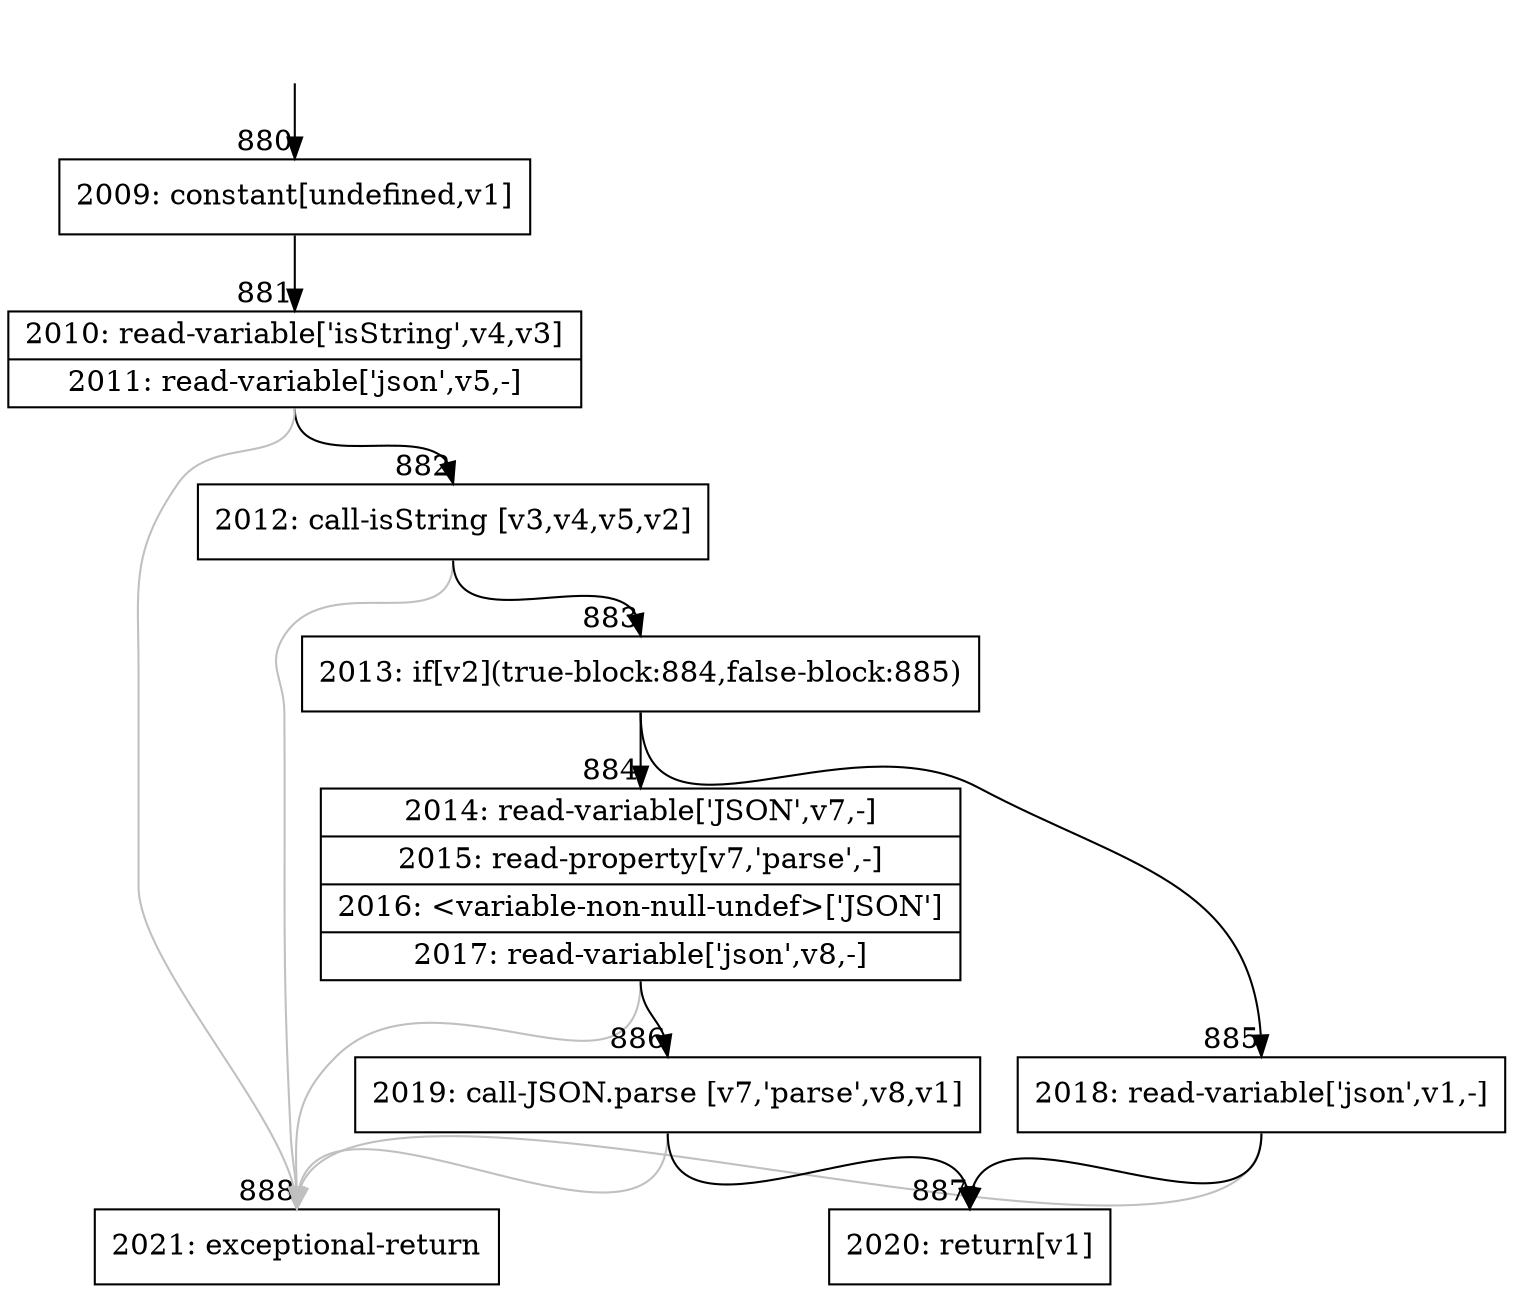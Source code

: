 digraph {
rankdir="TD"
BB_entry65[shape=none,label=""];
BB_entry65 -> BB880 [tailport=s, headport=n, headlabel="    880"]
BB880 [shape=record label="{2009: constant[undefined,v1]}" ] 
BB880 -> BB881 [tailport=s, headport=n, headlabel="      881"]
BB881 [shape=record label="{2010: read-variable['isString',v4,v3]|2011: read-variable['json',v5,-]}" ] 
BB881 -> BB882 [tailport=s, headport=n, headlabel="      882"]
BB881 -> BB888 [tailport=s, headport=n, color=gray, headlabel="      888"]
BB882 [shape=record label="{2012: call-isString [v3,v4,v5,v2]}" ] 
BB882 -> BB883 [tailport=s, headport=n, headlabel="      883"]
BB882 -> BB888 [tailport=s, headport=n, color=gray]
BB883 [shape=record label="{2013: if[v2](true-block:884,false-block:885)}" ] 
BB883 -> BB884 [tailport=s, headport=n, headlabel="      884"]
BB883 -> BB885 [tailport=s, headport=n, headlabel="      885"]
BB884 [shape=record label="{2014: read-variable['JSON',v7,-]|2015: read-property[v7,'parse',-]|2016: \<variable-non-null-undef\>['JSON']|2017: read-variable['json',v8,-]}" ] 
BB884 -> BB886 [tailport=s, headport=n, headlabel="      886"]
BB884 -> BB888 [tailport=s, headport=n, color=gray]
BB885 [shape=record label="{2018: read-variable['json',v1,-]}" ] 
BB885 -> BB887 [tailport=s, headport=n, headlabel="      887"]
BB885 -> BB888 [tailport=s, headport=n, color=gray]
BB886 [shape=record label="{2019: call-JSON.parse [v7,'parse',v8,v1]}" ] 
BB886 -> BB887 [tailport=s, headport=n]
BB886 -> BB888 [tailport=s, headport=n, color=gray]
BB887 [shape=record label="{2020: return[v1]}" ] 
BB888 [shape=record label="{2021: exceptional-return}" ] 
//#$~ 1232
}
